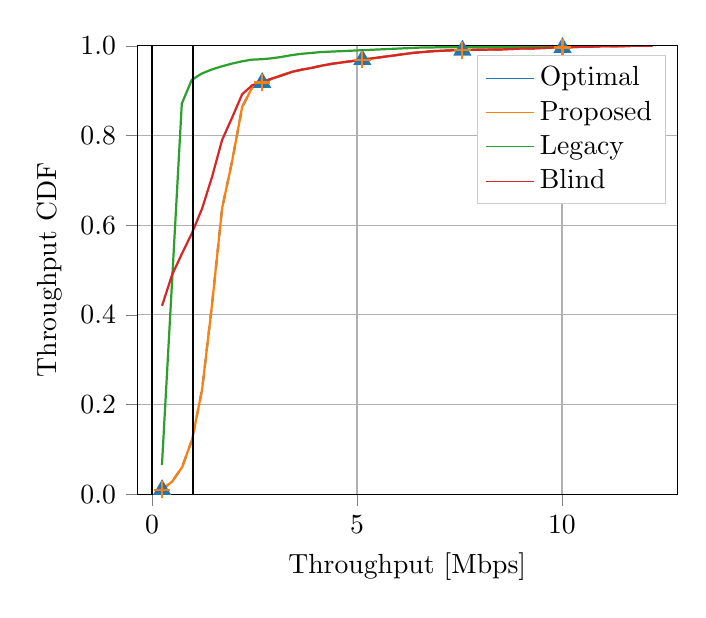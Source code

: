 % This file was created by matplotlib2tikz v0.6.18.
\begin{tikzpicture}

\definecolor{color0}{rgb}{0.122,0.467,0.706}
\definecolor{color1}{rgb}{1,0.498,0.055}
\definecolor{color2}{rgb}{0.173,0.627,0.173}
\definecolor{color3}{rgb}{0.839,0.153,0.157}

\begin{axis}[
legend cell align={left},
legend entries={{Optimal},{Proposed},{Legacy},{Blind}},
legend style={draw=white!80.0!black},
tick align=outside,
tick pos=left,
x grid style={white!69.02!black},
xlabel={Throughput [Mbps]},
xmajorgrids,
xmin=-0.356, xmax=12.808,
xtick={-5,0,5,10,15},
xticklabels={$-5$,$0$,$5$,$10$,$15$},
y grid style={white!69.02!black},
ylabel={Throughput CDF},
ymajorgrids,
ymin=0, ymax=1,
ytick={0,0.2,0.4,0.6,0.8,1},
yticklabels={$0.0$,$0.2$,$0.4$,$0.6$,$0.8$,$1.0$}
]
\addlegendimage{no markers, color0}
\addlegendimage{no markers, color1}
\addlegendimage{no markers, color2}
\addlegendimage{no markers, color3}
\addplot [thick, color0, dashed, mark=triangle*, mark size=3, mark repeat=10, mark options={solid}]
table [row sep=\\]{%
0.245	0.01 \\
0.489	0.028 \\
0.733	0.06 \\
0.978	0.122 \\
1.222	0.234 \\
1.466	0.425 \\
1.71	0.638 \\
1.954	0.743 \\
2.199	0.863 \\
2.443	0.907 \\
2.687	0.918 \\
2.931	0.927 \\
3.175	0.935 \\
3.419	0.942 \\
3.664	0.947 \\
3.908	0.951 \\
4.152	0.956 \\
4.396	0.96 \\
4.64	0.963 \\
4.884	0.966 \\
5.129	0.969 \\
5.373	0.972 \\
5.617	0.975 \\
5.861	0.978 \\
6.105	0.981 \\
6.35	0.984 \\
6.594	0.986 \\
6.838	0.988 \\
7.082	0.989 \\
7.326	0.99 \\
7.57	0.99 \\
7.815	0.991 \\
8.059	0.991 \\
8.303	0.992 \\
8.547	0.992 \\
8.791	0.993 \\
9.036	0.994 \\
9.28	0.994 \\
9.524	0.995 \\
9.768	0.996 \\
10.012	0.996 \\
10.256	0.997 \\
10.501	0.998 \\
10.745	0.998 \\
10.989	0.999 \\
11.233	0.999 \\
11.477	0.999 \\
11.721	1.0 \\
11.966	1.0 \\
12.21	1 \\
};
\addplot [thick, color1, mark=+, mark size=3, mark repeat=10, mark options={solid}]
table [row sep=\\]{%
0.245	0.01 \\
0.489	0.028 \\
0.733	0.06 \\
0.978	0.122 \\
1.222	0.234 \\
1.466	0.425 \\
1.71	0.638 \\
1.954	0.743 \\
2.199	0.864 \\
2.443	0.907 \\
2.687	0.918 \\
2.931	0.927 \\
3.175	0.935 \\
3.419	0.942 \\
3.664	0.947 \\
3.908	0.951 \\
4.152	0.956 \\
4.396	0.96 \\
4.64	0.963 \\
4.884	0.966 \\
5.129	0.969 \\
5.373	0.972 \\
5.617	0.975 \\
5.861	0.978 \\
6.105	0.981 \\
6.35	0.984 \\
6.594	0.986 \\
6.838	0.988 \\
7.082	0.989 \\
7.326	0.99 \\
7.57	0.99 \\
7.815	0.991 \\
8.059	0.991 \\
8.303	0.992 \\
8.547	0.992 \\
8.791	0.993 \\
9.036	0.994 \\
9.28	0.994 \\
9.524	0.995 \\
9.768	0.996 \\
10.012	0.996 \\
10.256	0.997 \\
10.501	0.998 \\
10.745	0.998 \\
10.989	0.999 \\
11.233	0.999 \\
11.477	0.999 \\
11.721	1.0 \\
11.966	1.0 \\
12.21	1 \\
};
\addplot [thick, color2]
table [row sep=\\]{%
0.242	0.065 \\
0.484	0.467 \\
0.726	0.871 \\
0.968	0.924 \\
1.21	0.938 \\
1.452	0.947 \\
1.694	0.954 \\
1.935	0.96 \\
2.177	0.965 \\
2.419	0.969 \\
2.661	0.97 \\
2.903	0.972 \\
3.145	0.975 \\
3.387	0.979 \\
3.629	0.982 \\
3.871	0.984 \\
4.112	0.986 \\
4.354	0.987 \\
4.596	0.988 \\
4.838	0.989 \\
5.08	0.99 \\
5.322	0.991 \\
5.564	0.992 \\
5.806	0.993 \\
6.047	0.994 \\
6.289	0.995 \\
6.531	0.996 \\
6.773	0.996 \\
7.015	0.997 \\
7.257	0.997 \\
7.499	0.997 \\
7.741	0.997 \\
7.983	0.997 \\
8.224	0.997 \\
8.466	0.998 \\
8.708	0.998 \\
8.95	0.998 \\
9.192	0.998 \\
9.434	0.998 \\
9.676	0.999 \\
9.918	0.999 \\
10.16	0.999 \\
10.401	0.999 \\
10.643	0.999 \\
10.885	1.0 \\
11.127	1.0 \\
11.369	1.0 \\
11.611	1.0 \\
11.853	1.0 \\
12.095	1.0 \\
};
\addplot [thick, color3]
table [row sep=\\]{%
0.244	0.42 \\
0.488	0.489 \\
0.733	0.537 \\
0.977	0.583 \\
1.221	0.637 \\
1.465	0.708 \\
1.709	0.79 \\
1.954	0.84 \\
2.198	0.892 \\
2.442	0.912 \\
2.686	0.92 \\
2.93	0.927 \\
3.175	0.934 \\
3.419	0.942 \\
3.663	0.947 \\
3.907	0.951 \\
4.151	0.956 \\
4.396	0.96 \\
4.64	0.963 \\
4.884	0.966 \\
5.128	0.969 \\
5.372	0.972 \\
5.617	0.975 \\
5.861	0.978 \\
6.105	0.981 \\
6.349	0.984 \\
6.593	0.986 \\
6.837	0.988 \\
7.082	0.989 \\
7.326	0.99 \\
7.57	0.99 \\
7.814	0.991 \\
8.058	0.991 \\
8.303	0.992 \\
8.547	0.992 \\
8.791	0.993 \\
9.035	0.994 \\
9.279	0.994 \\
9.524	0.995 \\
9.768	0.996 \\
10.012	0.996 \\
10.256	0.997 \\
10.5	0.998 \\
10.745	0.998 \\
10.989	0.999 \\
11.233	0.999 \\
11.477	0.999 \\
11.721	1.0 \\
11.966	1.0 \\
12.21	1 \\
};
\path [draw=black, fill opacity=0] (axis cs:0,0)
--(axis cs:0,1);

\path [draw=black, fill opacity=0] (axis cs:1,0)
--(axis cs:1,1);

\path [draw=black, fill opacity=0] (axis cs:-0.356,0)
--(axis cs:12.808,0);

\path [draw=black, fill opacity=0] (axis cs:-0.356,1)
--(axis cs:12.808,1);

\end{axis}

\end{tikzpicture}